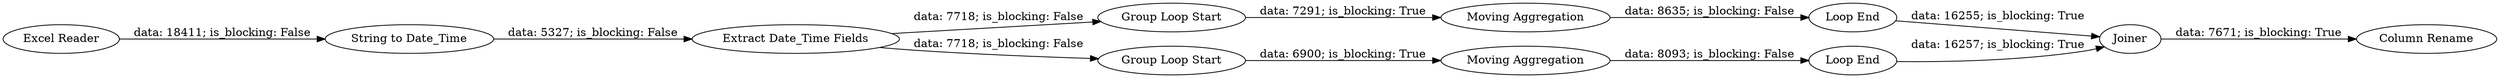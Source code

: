 digraph {
	"-6056732540305770989_5" [label="Moving Aggregation"]
	"-6056732540305770989_6" [label="Loop End"]
	"-6056732540305770989_2" [label="String to Date_Time"]
	"-6056732540305770989_10" [label=Joiner]
	"-6056732540305770989_3" [label="Extract Date_Time Fields"]
	"-6056732540305770989_11" [label="Column Rename"]
	"-6056732540305770989_4" [label="Group Loop Start"]
	"-6056732540305770989_8" [label="Moving Aggregation"]
	"-6056732540305770989_7" [label="Group Loop Start"]
	"-6056732540305770989_9" [label="Loop End"]
	"-6056732540305770989_1" [label="Excel Reader"]
	"-6056732540305770989_5" -> "-6056732540305770989_6" [label="data: 8635; is_blocking: False"]
	"-6056732540305770989_10" -> "-6056732540305770989_11" [label="data: 7671; is_blocking: True"]
	"-6056732540305770989_8" -> "-6056732540305770989_9" [label="data: 8093; is_blocking: False"]
	"-6056732540305770989_3" -> "-6056732540305770989_7" [label="data: 7718; is_blocking: False"]
	"-6056732540305770989_6" -> "-6056732540305770989_10" [label="data: 16255; is_blocking: True"]
	"-6056732540305770989_4" -> "-6056732540305770989_5" [label="data: 7291; is_blocking: True"]
	"-6056732540305770989_7" -> "-6056732540305770989_8" [label="data: 6900; is_blocking: True"]
	"-6056732540305770989_3" -> "-6056732540305770989_4" [label="data: 7718; is_blocking: False"]
	"-6056732540305770989_1" -> "-6056732540305770989_2" [label="data: 18411; is_blocking: False"]
	"-6056732540305770989_2" -> "-6056732540305770989_3" [label="data: 5327; is_blocking: False"]
	"-6056732540305770989_9" -> "-6056732540305770989_10" [label="data: 16257; is_blocking: True"]
	rankdir=LR
}
